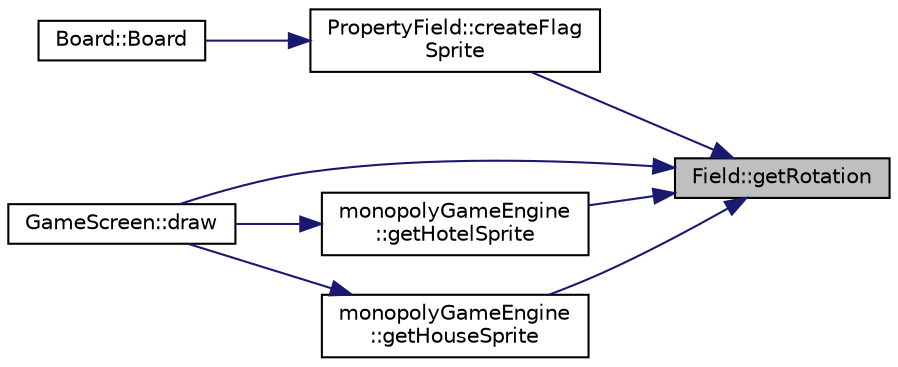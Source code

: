 digraph "Field::getRotation"
{
 // LATEX_PDF_SIZE
  edge [fontname="Helvetica",fontsize="10",labelfontname="Helvetica",labelfontsize="10"];
  node [fontname="Helvetica",fontsize="10",shape=record];
  rankdir="RL";
  Node1 [label="Field::getRotation",height=0.2,width=0.4,color="black", fillcolor="grey75", style="filled", fontcolor="black",tooltip=" "];
  Node1 -> Node2 [dir="back",color="midnightblue",fontsize="10",style="solid",fontname="Helvetica"];
  Node2 [label="PropertyField::createFlag\lSprite",height=0.2,width=0.4,color="black", fillcolor="white", style="filled",URL="$class_property_field.html#a3323e39ff44b4d61c5b6f77e7da17f99",tooltip=" "];
  Node2 -> Node3 [dir="back",color="midnightblue",fontsize="10",style="solid",fontname="Helvetica"];
  Node3 [label="Board::Board",height=0.2,width=0.4,color="black", fillcolor="white", style="filled",URL="$class_board.html#a79e3b8de081a3c283aebb122cc333dc3",tooltip=" "];
  Node1 -> Node4 [dir="back",color="midnightblue",fontsize="10",style="solid",fontname="Helvetica"];
  Node4 [label="GameScreen::draw",height=0.2,width=0.4,color="black", fillcolor="white", style="filled",URL="$class_game_screen.html#a0608fef110d89dab557fd0bac6950b77",tooltip=" "];
  Node1 -> Node5 [dir="back",color="midnightblue",fontsize="10",style="solid",fontname="Helvetica"];
  Node5 [label="monopolyGameEngine\l::getHotelSprite",height=0.2,width=0.4,color="black", fillcolor="white", style="filled",URL="$classmonopoly_game_engine.html#ad10ae26632d0940098e4fda5c428a0bb",tooltip=" "];
  Node5 -> Node4 [dir="back",color="midnightblue",fontsize="10",style="solid",fontname="Helvetica"];
  Node1 -> Node6 [dir="back",color="midnightblue",fontsize="10",style="solid",fontname="Helvetica"];
  Node6 [label="monopolyGameEngine\l::getHouseSprite",height=0.2,width=0.4,color="black", fillcolor="white", style="filled",URL="$classmonopoly_game_engine.html#ad5a4954bfbbea5ddef2adc8def7319e2",tooltip=" "];
  Node6 -> Node4 [dir="back",color="midnightblue",fontsize="10",style="solid",fontname="Helvetica"];
}
